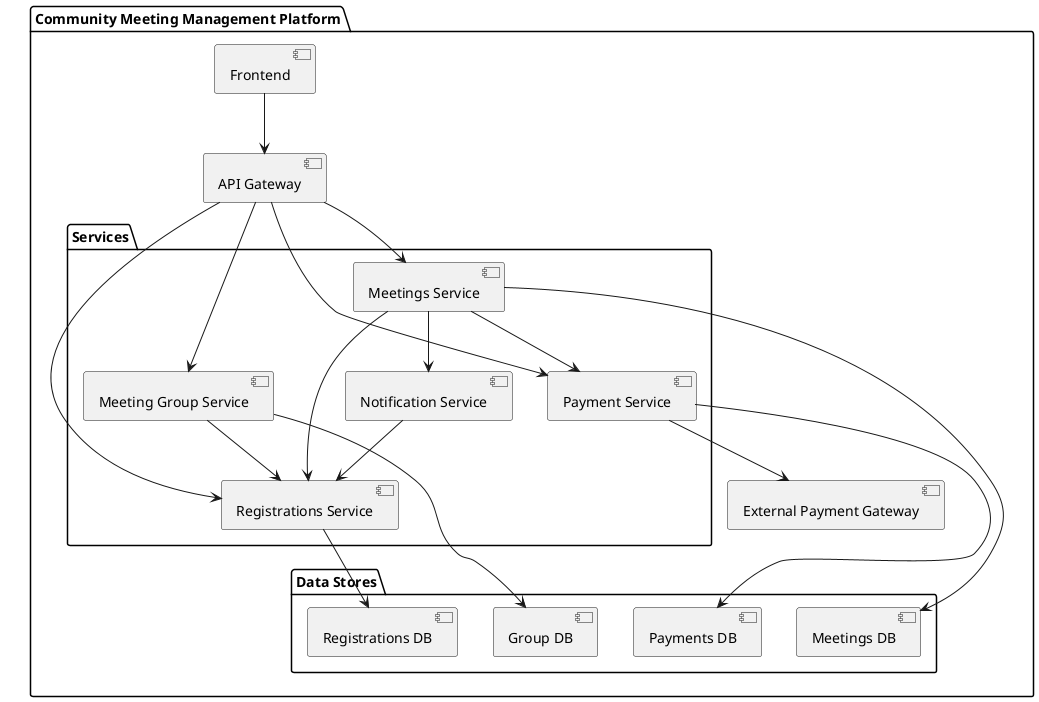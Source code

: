 @startuml

package "Community Meeting Management Platform" {

[Frontend] as WebUI
[API Gateway] as APIGateway

package "Services" {
[Registrations Service] as Registrations
[Meeting Group Service] as GroupService
[Meetings Service] as MeetingService
[Payment Service] as PaymentService
[Notification Service] as NotificationService
}

package "Data Stores" {
database [Registrations DB] as RegistrationsDB
database [Group DB] as GroupDB
database [Meetings DB] as MeetingDB
database [Payments DB] as PaymentDB
}

[External Payment Gateway] as PaymentGateway

' Connections
WebUI --> APIGateway
APIGateway --> Registrations
APIGateway --> GroupService
APIGateway --> MeetingService
APIGateway --> PaymentService

Registrations --> RegistrationsDB
GroupService --> GroupDB
MeetingService --> MeetingDB
PaymentService --> PaymentDB
PaymentService --> PaymentGateway

NotificationService --> Registrations
MeetingService --> NotificationService

GroupService --> Registrations
MeetingService --> Registrations

' FIX: Added explicit connection for payment enforcement
MeetingService --> PaymentService
}

@enduml
